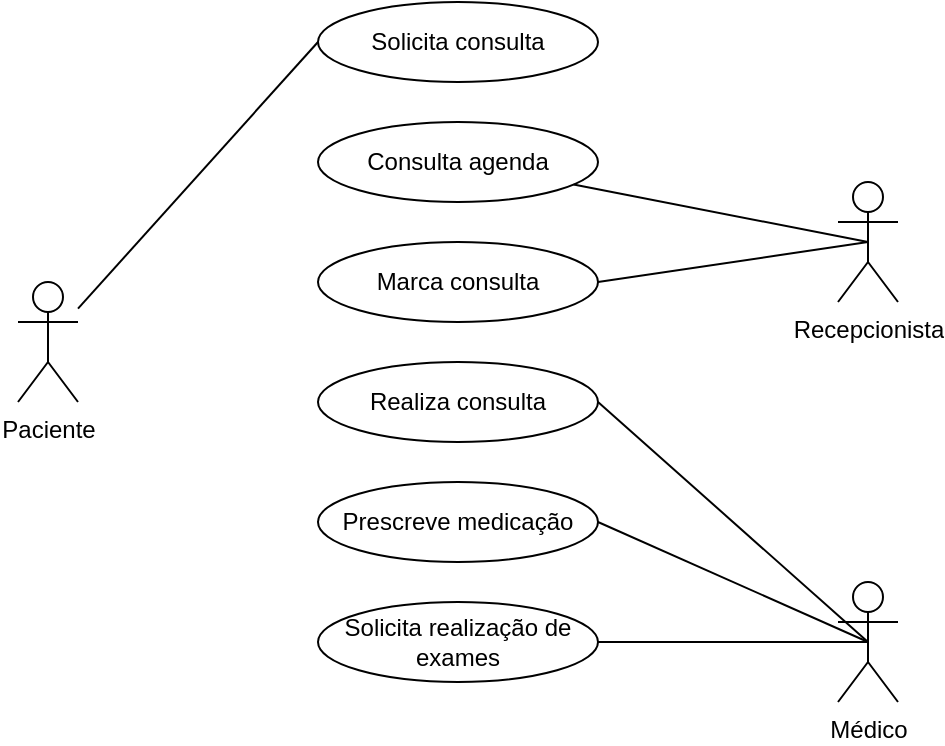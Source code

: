 <mxfile version="14.9.0" type="github">
  <diagram id="r31NpO8StPggfQZ5wYu1" name="Page-1">
    <mxGraphModel dx="868" dy="450" grid="1" gridSize="10" guides="1" tooltips="1" connect="1" arrows="1" fold="1" page="1" pageScale="1" pageWidth="850" pageHeight="1100" math="0" shadow="0">
      <root>
        <mxCell id="0" />
        <mxCell id="1" parent="0" />
        <object label="Paciente" id="rq2JJRKLw_9G8wA5gH8K-1">
          <mxCell style="shape=umlActor;verticalLabelPosition=bottom;verticalAlign=top;html=1;outlineConnect=0;shadow=0;" vertex="1" parent="1">
            <mxGeometry x="100" y="160" width="30" height="60" as="geometry" />
          </mxCell>
        </object>
        <mxCell id="rq2JJRKLw_9G8wA5gH8K-2" value="Recepcionista" style="shape=umlActor;verticalLabelPosition=bottom;verticalAlign=top;html=1;outlineConnect=0;" vertex="1" parent="1">
          <mxGeometry x="510" y="110" width="30" height="60" as="geometry" />
        </mxCell>
        <mxCell id="rq2JJRKLw_9G8wA5gH8K-3" value="Médico" style="shape=umlActor;verticalLabelPosition=bottom;verticalAlign=top;html=1;outlineConnect=0;" vertex="1" parent="1">
          <mxGeometry x="510" y="310" width="30" height="60" as="geometry" />
        </mxCell>
        <mxCell id="rq2JJRKLw_9G8wA5gH8K-9" value="Solicita consulta" style="ellipse;whiteSpace=wrap;html=1;" vertex="1" parent="1">
          <mxGeometry x="250" y="20" width="140" height="40" as="geometry" />
        </mxCell>
        <mxCell id="rq2JJRKLw_9G8wA5gH8K-11" value="" style="endArrow=none;html=1;entryX=0;entryY=0.5;entryDx=0;entryDy=0;" edge="1" parent="1" source="rq2JJRKLw_9G8wA5gH8K-1" target="rq2JJRKLw_9G8wA5gH8K-9">
          <mxGeometry width="50" height="50" relative="1" as="geometry">
            <mxPoint x="190" y="140" as="sourcePoint" />
            <mxPoint x="240" y="90" as="targetPoint" />
          </mxGeometry>
        </mxCell>
        <mxCell id="rq2JJRKLw_9G8wA5gH8K-13" value="Consulta agenda" style="ellipse;whiteSpace=wrap;html=1;" vertex="1" parent="1">
          <mxGeometry x="250" y="80" width="140" height="40" as="geometry" />
        </mxCell>
        <mxCell id="rq2JJRKLw_9G8wA5gH8K-14" value="" style="endArrow=none;html=1;entryX=0.5;entryY=0.5;entryDx=0;entryDy=0;entryPerimeter=0;" edge="1" parent="1" source="rq2JJRKLw_9G8wA5gH8K-13" target="rq2JJRKLw_9G8wA5gH8K-2">
          <mxGeometry width="50" height="50" relative="1" as="geometry">
            <mxPoint x="410" y="160" as="sourcePoint" />
            <mxPoint x="460" y="110" as="targetPoint" />
          </mxGeometry>
        </mxCell>
        <mxCell id="rq2JJRKLw_9G8wA5gH8K-15" value="Marca consulta" style="ellipse;whiteSpace=wrap;html=1;" vertex="1" parent="1">
          <mxGeometry x="250" y="140" width="140" height="40" as="geometry" />
        </mxCell>
        <mxCell id="rq2JJRKLw_9G8wA5gH8K-16" value="" style="endArrow=none;html=1;entryX=0.5;entryY=0.5;entryDx=0;entryDy=0;entryPerimeter=0;exitX=1;exitY=0.5;exitDx=0;exitDy=0;" edge="1" parent="1" source="rq2JJRKLw_9G8wA5gH8K-15" target="rq2JJRKLw_9G8wA5gH8K-2">
          <mxGeometry width="50" height="50" relative="1" as="geometry">
            <mxPoint x="420" y="230" as="sourcePoint" />
            <mxPoint x="470" y="180" as="targetPoint" />
          </mxGeometry>
        </mxCell>
        <mxCell id="rq2JJRKLw_9G8wA5gH8K-17" value="Realiza consulta" style="ellipse;whiteSpace=wrap;html=1;" vertex="1" parent="1">
          <mxGeometry x="250" y="200" width="140" height="40" as="geometry" />
        </mxCell>
        <mxCell id="rq2JJRKLw_9G8wA5gH8K-18" value="" style="endArrow=none;html=1;entryX=0.5;entryY=0.5;entryDx=0;entryDy=0;entryPerimeter=0;exitX=1;exitY=0.5;exitDx=0;exitDy=0;" edge="1" parent="1" source="rq2JJRKLw_9G8wA5gH8K-17" target="rq2JJRKLw_9G8wA5gH8K-3">
          <mxGeometry width="50" height="50" relative="1" as="geometry">
            <mxPoint x="400" y="210" as="sourcePoint" />
            <mxPoint x="450" y="160" as="targetPoint" />
          </mxGeometry>
        </mxCell>
        <mxCell id="rq2JJRKLw_9G8wA5gH8K-19" value="Prescreve medicação" style="ellipse;whiteSpace=wrap;html=1;" vertex="1" parent="1">
          <mxGeometry x="250" y="260" width="140" height="40" as="geometry" />
        </mxCell>
        <mxCell id="rq2JJRKLw_9G8wA5gH8K-20" value="Solicita realização de exames" style="ellipse;whiteSpace=wrap;html=1;" vertex="1" parent="1">
          <mxGeometry x="250" y="320" width="140" height="40" as="geometry" />
        </mxCell>
        <mxCell id="rq2JJRKLw_9G8wA5gH8K-22" value="" style="endArrow=none;html=1;entryX=0.5;entryY=0.5;entryDx=0;entryDy=0;entryPerimeter=0;exitX=1;exitY=0.5;exitDx=0;exitDy=0;" edge="1" parent="1" source="rq2JJRKLw_9G8wA5gH8K-19" target="rq2JJRKLw_9G8wA5gH8K-3">
          <mxGeometry width="50" height="50" relative="1" as="geometry">
            <mxPoint x="425" y="365" as="sourcePoint" />
            <mxPoint x="475" y="315" as="targetPoint" />
          </mxGeometry>
        </mxCell>
        <mxCell id="rq2JJRKLw_9G8wA5gH8K-23" value="" style="endArrow=none;html=1;entryX=0.5;entryY=0.5;entryDx=0;entryDy=0;entryPerimeter=0;exitX=1;exitY=0.5;exitDx=0;exitDy=0;" edge="1" parent="1" source="rq2JJRKLw_9G8wA5gH8K-20" target="rq2JJRKLw_9G8wA5gH8K-3">
          <mxGeometry width="50" height="50" relative="1" as="geometry">
            <mxPoint x="420" y="390" as="sourcePoint" />
            <mxPoint x="470" y="340" as="targetPoint" />
          </mxGeometry>
        </mxCell>
      </root>
    </mxGraphModel>
  </diagram>
</mxfile>
